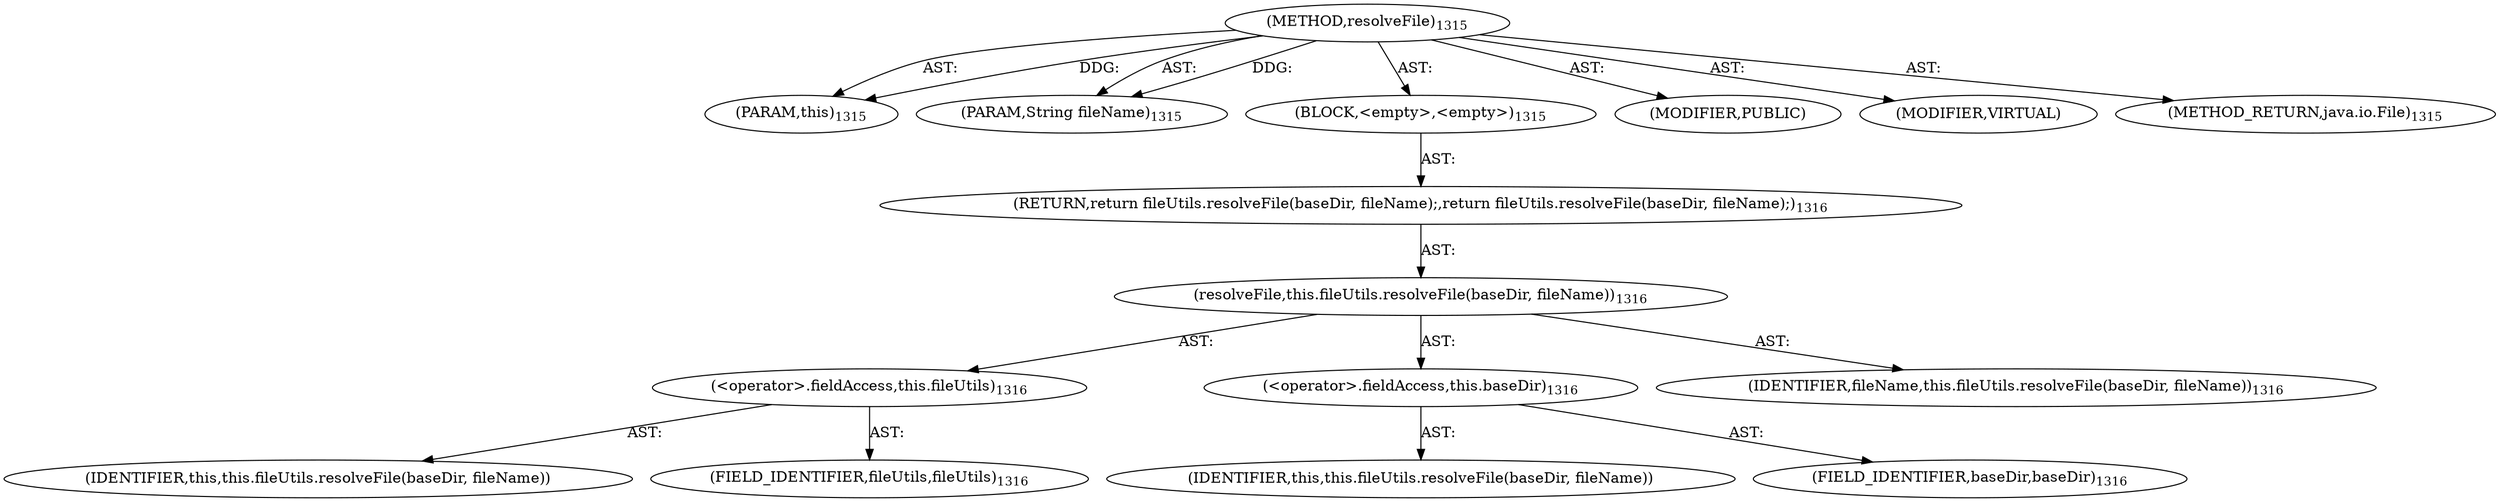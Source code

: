 digraph "resolveFile" {  
"111669149763" [label = <(METHOD,resolveFile)<SUB>1315</SUB>> ]
"115964117140" [label = <(PARAM,this)<SUB>1315</SUB>> ]
"115964117141" [label = <(PARAM,String fileName)<SUB>1315</SUB>> ]
"25769803906" [label = <(BLOCK,&lt;empty&gt;,&lt;empty&gt;)<SUB>1315</SUB>> ]
"146028888093" [label = <(RETURN,return fileUtils.resolveFile(baseDir, fileName);,return fileUtils.resolveFile(baseDir, fileName);)<SUB>1316</SUB>> ]
"30064771530" [label = <(resolveFile,this.fileUtils.resolveFile(baseDir, fileName))<SUB>1316</SUB>> ]
"30064771531" [label = <(&lt;operator&gt;.fieldAccess,this.fileUtils)<SUB>1316</SUB>> ]
"68719477211" [label = <(IDENTIFIER,this,this.fileUtils.resolveFile(baseDir, fileName))> ]
"55834574932" [label = <(FIELD_IDENTIFIER,fileUtils,fileUtils)<SUB>1316</SUB>> ]
"30064771532" [label = <(&lt;operator&gt;.fieldAccess,this.baseDir)<SUB>1316</SUB>> ]
"68719477212" [label = <(IDENTIFIER,this,this.fileUtils.resolveFile(baseDir, fileName))> ]
"55834574933" [label = <(FIELD_IDENTIFIER,baseDir,baseDir)<SUB>1316</SUB>> ]
"68719477213" [label = <(IDENTIFIER,fileName,this.fileUtils.resolveFile(baseDir, fileName))<SUB>1316</SUB>> ]
"133143986357" [label = <(MODIFIER,PUBLIC)> ]
"133143986358" [label = <(MODIFIER,VIRTUAL)> ]
"128849018947" [label = <(METHOD_RETURN,java.io.File)<SUB>1315</SUB>> ]
  "111669149763" -> "115964117140"  [ label = "AST: "] 
  "111669149763" -> "115964117141"  [ label = "AST: "] 
  "111669149763" -> "25769803906"  [ label = "AST: "] 
  "111669149763" -> "133143986357"  [ label = "AST: "] 
  "111669149763" -> "133143986358"  [ label = "AST: "] 
  "111669149763" -> "128849018947"  [ label = "AST: "] 
  "25769803906" -> "146028888093"  [ label = "AST: "] 
  "146028888093" -> "30064771530"  [ label = "AST: "] 
  "30064771530" -> "30064771531"  [ label = "AST: "] 
  "30064771530" -> "30064771532"  [ label = "AST: "] 
  "30064771530" -> "68719477213"  [ label = "AST: "] 
  "30064771531" -> "68719477211"  [ label = "AST: "] 
  "30064771531" -> "55834574932"  [ label = "AST: "] 
  "30064771532" -> "68719477212"  [ label = "AST: "] 
  "30064771532" -> "55834574933"  [ label = "AST: "] 
  "111669149763" -> "115964117140"  [ label = "DDG: "] 
  "111669149763" -> "115964117141"  [ label = "DDG: "] 
}
